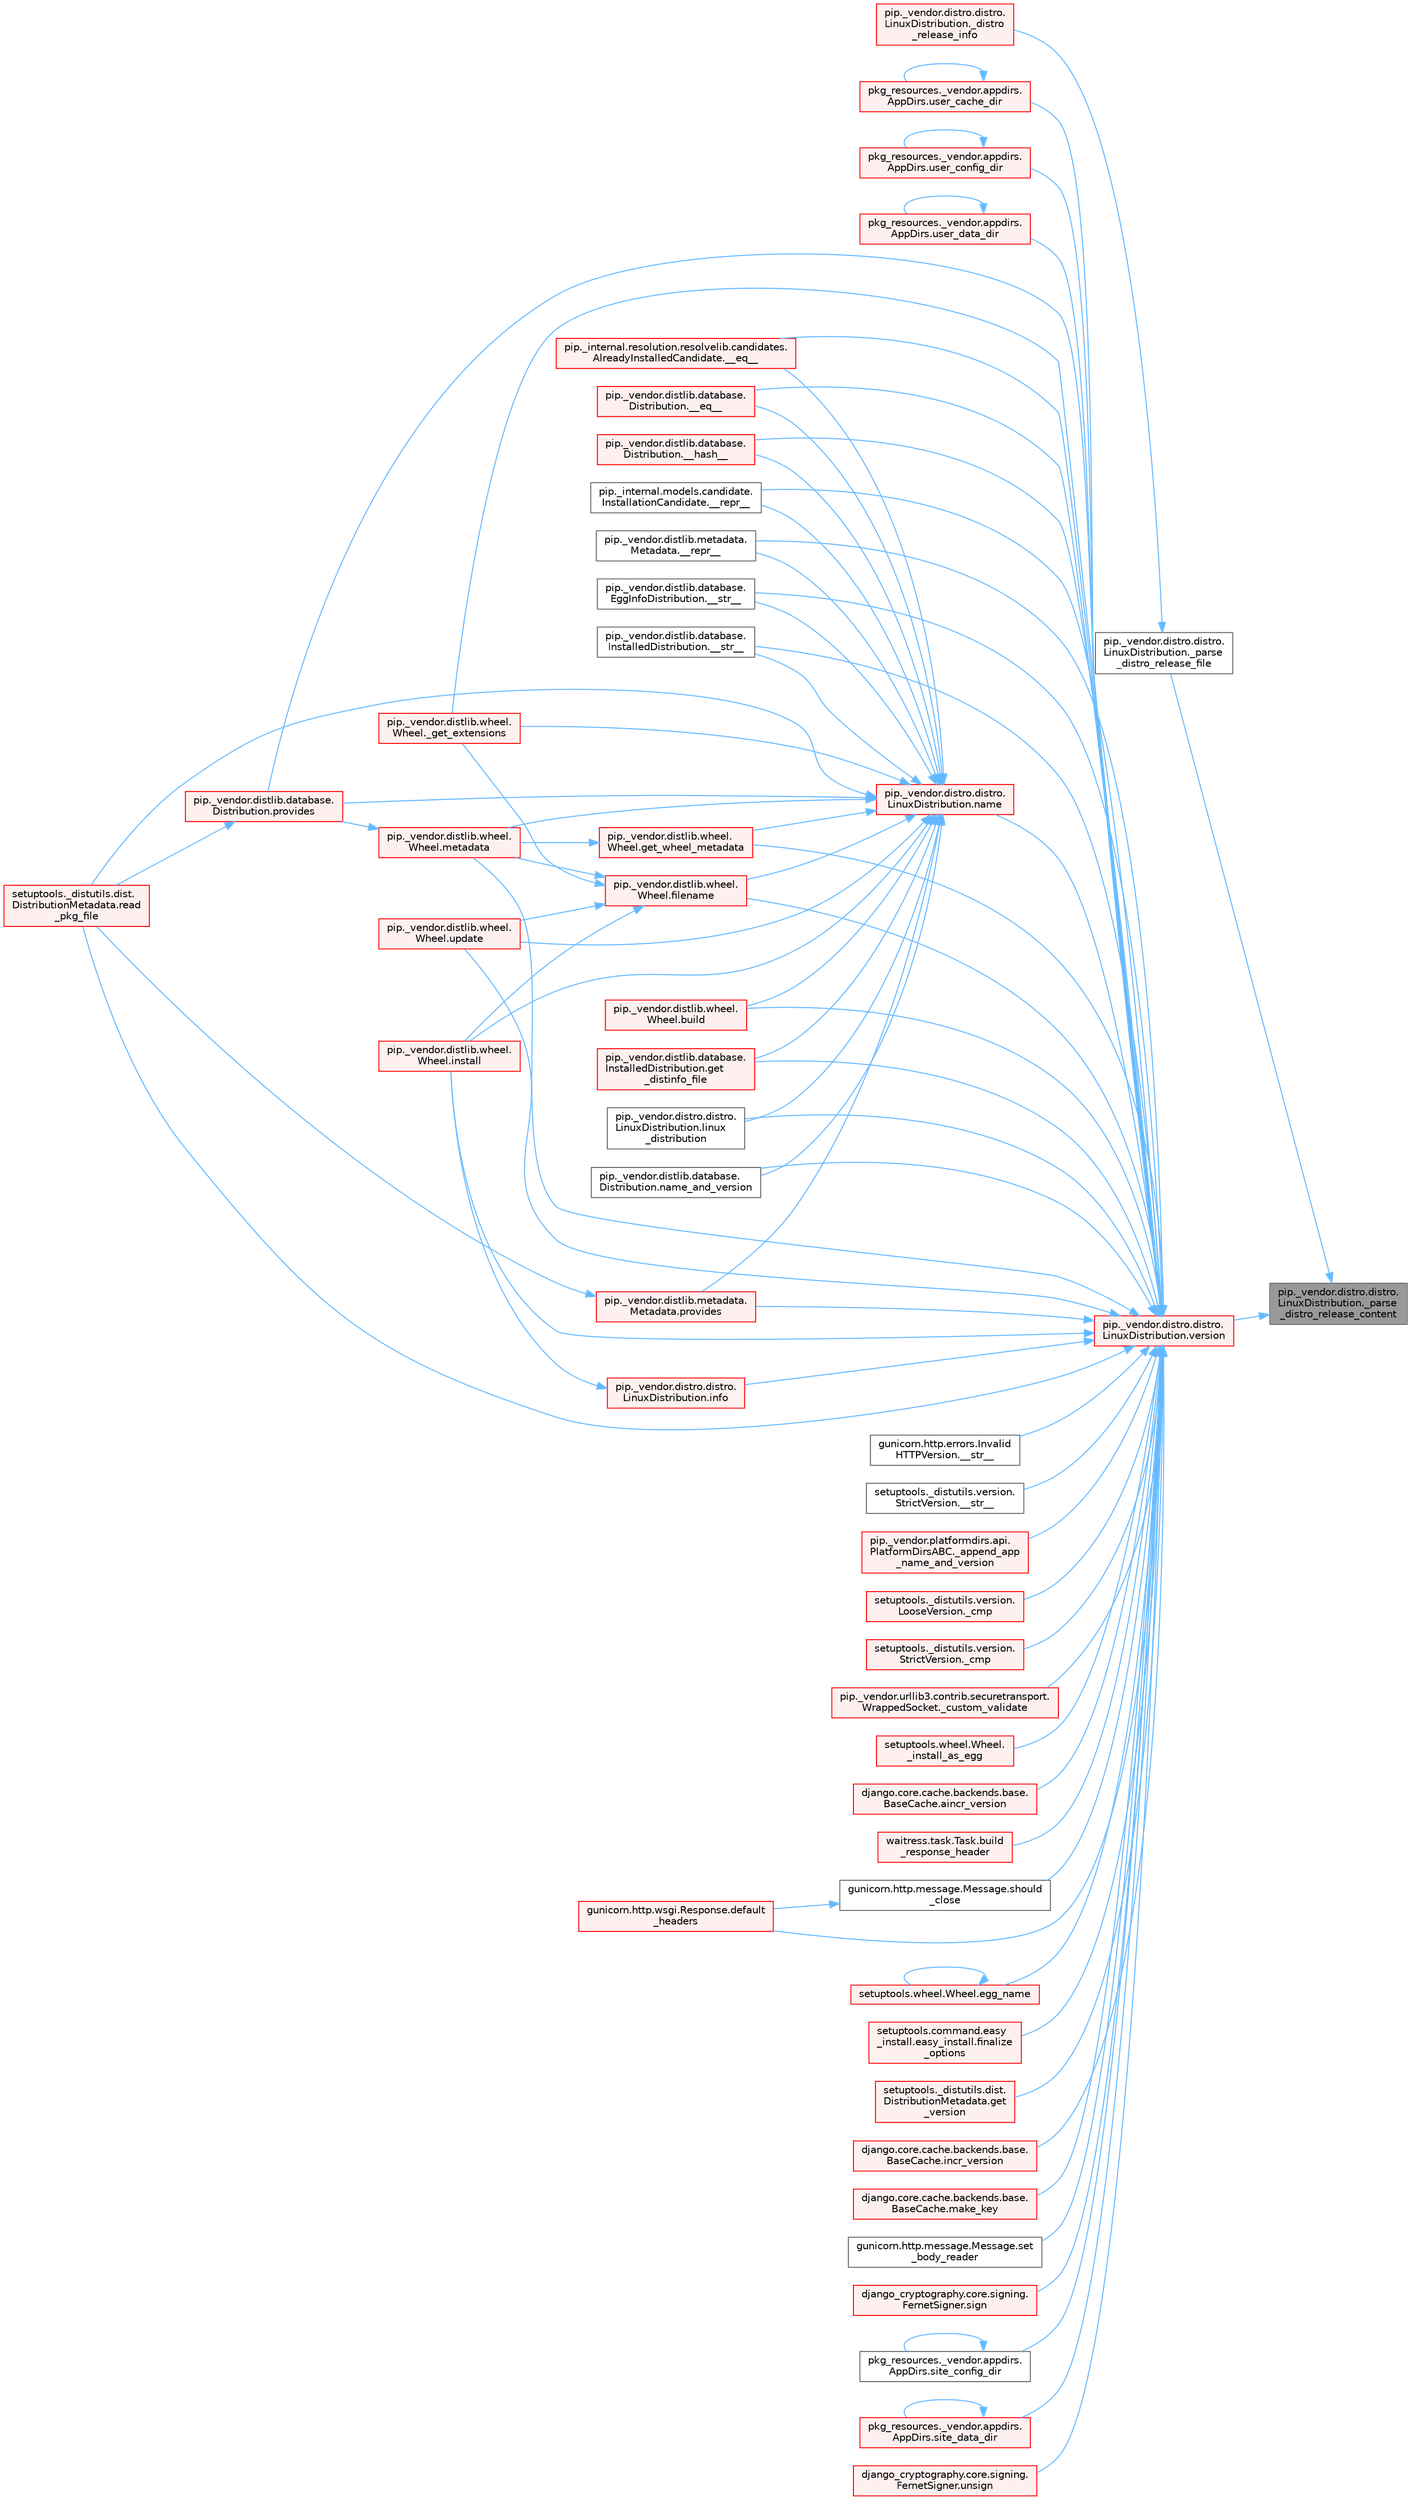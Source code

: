 digraph "pip._vendor.distro.distro.LinuxDistribution._parse_distro_release_content"
{
 // LATEX_PDF_SIZE
  bgcolor="transparent";
  edge [fontname=Helvetica,fontsize=10,labelfontname=Helvetica,labelfontsize=10];
  node [fontname=Helvetica,fontsize=10,shape=box,height=0.2,width=0.4];
  rankdir="RL";
  Node1 [id="Node000001",label="pip._vendor.distro.distro.\lLinuxDistribution._parse\l_distro_release_content",height=0.2,width=0.4,color="gray40", fillcolor="grey60", style="filled", fontcolor="black",tooltip=" "];
  Node1 -> Node2 [id="edge1_Node000001_Node000002",dir="back",color="steelblue1",style="solid",tooltip=" "];
  Node2 [id="Node000002",label="pip._vendor.distro.distro.\lLinuxDistribution._parse\l_distro_release_file",height=0.2,width=0.4,color="grey40", fillcolor="white", style="filled",URL="$classpip_1_1__vendor_1_1distro_1_1distro_1_1_linux_distribution.html#a98b0e561a03c49cb212e45d505034cde",tooltip=" "];
  Node2 -> Node3 [id="edge2_Node000002_Node000003",dir="back",color="steelblue1",style="solid",tooltip=" "];
  Node3 [id="Node000003",label="pip._vendor.distro.distro.\lLinuxDistribution._distro\l_release_info",height=0.2,width=0.4,color="red", fillcolor="#FFF0F0", style="filled",URL="$classpip_1_1__vendor_1_1distro_1_1distro_1_1_linux_distribution.html#a5003f69f1494a495c6fdca7f1e0ef614",tooltip=" "];
  Node1 -> Node3192 [id="edge3_Node000001_Node003192",dir="back",color="steelblue1",style="solid",tooltip=" "];
  Node3192 [id="Node003192",label="pip._vendor.distro.distro.\lLinuxDistribution.version",height=0.2,width=0.4,color="red", fillcolor="#FFF0F0", style="filled",URL="$classpip_1_1__vendor_1_1distro_1_1distro_1_1_linux_distribution.html#a35f4d1557d49774f4cb5c3f52fca0676",tooltip=" "];
  Node3192 -> Node971 [id="edge4_Node003192_Node000971",dir="back",color="steelblue1",style="solid",tooltip=" "];
  Node971 [id="Node000971",label="pip._internal.resolution.resolvelib.candidates.\lAlreadyInstalledCandidate.__eq__",height=0.2,width=0.4,color="red", fillcolor="#FFF0F0", style="filled",URL="$classpip_1_1__internal_1_1resolution_1_1resolvelib_1_1candidates_1_1_already_installed_candidate.html#a94393be14236fb68b64ac2b9f1e89d53",tooltip=" "];
  Node3192 -> Node972 [id="edge5_Node003192_Node000972",dir="back",color="steelblue1",style="solid",tooltip=" "];
  Node972 [id="Node000972",label="pip._vendor.distlib.database.\lDistribution.__eq__",height=0.2,width=0.4,color="red", fillcolor="#FFF0F0", style="filled",URL="$classpip_1_1__vendor_1_1distlib_1_1database_1_1_distribution.html#aba7030b239fad6f8faac6fcb9bec27c2",tooltip=" "];
  Node3192 -> Node986 [id="edge6_Node003192_Node000986",dir="back",color="steelblue1",style="solid",tooltip=" "];
  Node986 [id="Node000986",label="pip._vendor.distlib.database.\lDistribution.__hash__",height=0.2,width=0.4,color="red", fillcolor="#FFF0F0", style="filled",URL="$classpip_1_1__vendor_1_1distlib_1_1database_1_1_distribution.html#af9d117c9909f8cbf07f12c723b145c3b",tooltip=" "];
  Node3192 -> Node263 [id="edge7_Node003192_Node000263",dir="back",color="steelblue1",style="solid",tooltip=" "];
  Node263 [id="Node000263",label="pip._internal.models.candidate.\lInstallationCandidate.__repr__",height=0.2,width=0.4,color="grey40", fillcolor="white", style="filled",URL="$classpip_1_1__internal_1_1models_1_1candidate_1_1_installation_candidate.html#a49ee1c1d2c89b1877a103e615b0b1d0b",tooltip=" "];
  Node3192 -> Node1004 [id="edge8_Node003192_Node001004",dir="back",color="steelblue1",style="solid",tooltip=" "];
  Node1004 [id="Node001004",label="pip._vendor.distlib.metadata.\lMetadata.__repr__",height=0.2,width=0.4,color="grey40", fillcolor="white", style="filled",URL="$classpip_1_1__vendor_1_1distlib_1_1metadata_1_1_metadata.html#a74bb36abb79e822c290a5b685c928143",tooltip=" "];
  Node3192 -> Node2752 [id="edge9_Node003192_Node002752",dir="back",color="steelblue1",style="solid",tooltip=" "];
  Node2752 [id="Node002752",label="gunicorn.http.errors.Invalid\lHTTPVersion.__str__",height=0.2,width=0.4,color="grey40", fillcolor="white", style="filled",URL="$classgunicorn_1_1http_1_1errors_1_1_invalid_h_t_t_p_version.html#a999e842d9532ffbcead19ce2d4a279ba",tooltip=" "];
  Node3192 -> Node1027 [id="edge10_Node003192_Node001027",dir="back",color="steelblue1",style="solid",tooltip=" "];
  Node1027 [id="Node001027",label="pip._vendor.distlib.database.\lEggInfoDistribution.__str__",height=0.2,width=0.4,color="grey40", fillcolor="white", style="filled",URL="$classpip_1_1__vendor_1_1distlib_1_1database_1_1_egg_info_distribution.html#af41b6da57632e98e70bc1048b804289f",tooltip=" "];
  Node3192 -> Node1028 [id="edge11_Node003192_Node001028",dir="back",color="steelblue1",style="solid",tooltip=" "];
  Node1028 [id="Node001028",label="pip._vendor.distlib.database.\lInstalledDistribution.__str__",height=0.2,width=0.4,color="grey40", fillcolor="white", style="filled",URL="$classpip_1_1__vendor_1_1distlib_1_1database_1_1_installed_distribution.html#a3650cd463a3185da518af72cc8ac9411",tooltip=" "];
  Node3192 -> Node2753 [id="edge12_Node003192_Node002753",dir="back",color="steelblue1",style="solid",tooltip=" "];
  Node2753 [id="Node002753",label="setuptools._distutils.version.\lStrictVersion.__str__",height=0.2,width=0.4,color="grey40", fillcolor="white", style="filled",URL="$classsetuptools_1_1__distutils_1_1version_1_1_strict_version.html#a8d088ea2b9ec20a54671c466e9f82d72",tooltip=" "];
  Node3192 -> Node2754 [id="edge13_Node003192_Node002754",dir="back",color="steelblue1",style="solid",tooltip=" "];
  Node2754 [id="Node002754",label="pip._vendor.platformdirs.api.\lPlatformDirsABC._append_app\l_name_and_version",height=0.2,width=0.4,color="red", fillcolor="#FFF0F0", style="filled",URL="$classpip_1_1__vendor_1_1platformdirs_1_1api_1_1_platform_dirs_a_b_c.html#ae786f3f45abba6f0a283b9ccbc98e626",tooltip=" "];
  Node3192 -> Node2784 [id="edge14_Node003192_Node002784",dir="back",color="steelblue1",style="solid",tooltip=" "];
  Node2784 [id="Node002784",label="setuptools._distutils.version.\lLooseVersion._cmp",height=0.2,width=0.4,color="red", fillcolor="#FFF0F0", style="filled",URL="$classsetuptools_1_1__distutils_1_1version_1_1_loose_version.html#ae34a75c3977228cbb3f658b87d7a8302",tooltip=" "];
  Node3192 -> Node2790 [id="edge15_Node003192_Node002790",dir="back",color="steelblue1",style="solid",tooltip=" "];
  Node2790 [id="Node002790",label="setuptools._distutils.version.\lStrictVersion._cmp",height=0.2,width=0.4,color="red", fillcolor="#FFF0F0", style="filled",URL="$classsetuptools_1_1__distutils_1_1version_1_1_strict_version.html#a4ee1ca0787935f5c04b658198e72c56b",tooltip=" "];
  Node3192 -> Node107 [id="edge16_Node003192_Node000107",dir="back",color="steelblue1",style="solid",tooltip=" "];
  Node107 [id="Node000107",label="pip._vendor.urllib3.contrib.securetransport.\lWrappedSocket._custom_validate",height=0.2,width=0.4,color="red", fillcolor="#FFF0F0", style="filled",URL="$classpip_1_1__vendor_1_1urllib3_1_1contrib_1_1securetransport_1_1_wrapped_socket.html#a792d7036b5574cd74ffbf75a1d40e8ea",tooltip=" "];
  Node3192 -> Node582 [id="edge17_Node003192_Node000582",dir="back",color="steelblue1",style="solid",tooltip=" "];
  Node582 [id="Node000582",label="pip._vendor.distlib.wheel.\lWheel._get_extensions",height=0.2,width=0.4,color="red", fillcolor="#FFF0F0", style="filled",URL="$classpip_1_1__vendor_1_1distlib_1_1wheel_1_1_wheel.html#a73a762e18348cb6866fe316c4796fb50",tooltip=" "];
  Node3192 -> Node2717 [id="edge18_Node003192_Node002717",dir="back",color="steelblue1",style="solid",tooltip=" "];
  Node2717 [id="Node002717",label="setuptools.wheel.Wheel.\l_install_as_egg",height=0.2,width=0.4,color="red", fillcolor="#FFF0F0", style="filled",URL="$classsetuptools_1_1wheel_1_1_wheel.html#a90dcd30b57aed6e637f73721a1f89a52",tooltip=" "];
  Node3192 -> Node2791 [id="edge19_Node003192_Node002791",dir="back",color="steelblue1",style="solid",tooltip=" "];
  Node2791 [id="Node002791",label="django.core.cache.backends.base.\lBaseCache.aincr_version",height=0.2,width=0.4,color="red", fillcolor="#FFF0F0", style="filled",URL="$classdjango_1_1core_1_1cache_1_1backends_1_1base_1_1_base_cache.html#a5bdde3e56edd5e24f410210663fe1ae3",tooltip=" "];
  Node3192 -> Node1169 [id="edge20_Node003192_Node001169",dir="back",color="steelblue1",style="solid",tooltip=" "];
  Node1169 [id="Node001169",label="pip._vendor.distlib.wheel.\lWheel.build",height=0.2,width=0.4,color="red", fillcolor="#FFF0F0", style="filled",URL="$classpip_1_1__vendor_1_1distlib_1_1wheel_1_1_wheel.html#ac210c34fbaf3d638f1aef7af5627e002",tooltip=" "];
  Node3192 -> Node2793 [id="edge21_Node003192_Node002793",dir="back",color="steelblue1",style="solid",tooltip=" "];
  Node2793 [id="Node002793",label="waitress.task.Task.build\l_response_header",height=0.2,width=0.4,color="red", fillcolor="#FFF0F0", style="filled",URL="$classwaitress_1_1task_1_1_task.html#a4f20433be6bea4c797bfeb62408b997e",tooltip=" "];
  Node3192 -> Node2795 [id="edge22_Node003192_Node002795",dir="back",color="steelblue1",style="solid",tooltip=" "];
  Node2795 [id="Node002795",label="gunicorn.http.wsgi.Response.default\l_headers",height=0.2,width=0.4,color="red", fillcolor="#FFF0F0", style="filled",URL="$classgunicorn_1_1http_1_1wsgi_1_1_response.html#ae615d5cc5b4aac5adc56ef0e39c42d37",tooltip=" "];
  Node3192 -> Node2720 [id="edge23_Node003192_Node002720",dir="back",color="steelblue1",style="solid",tooltip=" "];
  Node2720 [id="Node002720",label="setuptools.wheel.Wheel.egg_name",height=0.2,width=0.4,color="red", fillcolor="#FFF0F0", style="filled",URL="$classsetuptools_1_1wheel_1_1_wheel.html#ace57f96c61bc47f5ea2d223184a533f0",tooltip=" "];
  Node2720 -> Node2720 [id="edge24_Node002720_Node002720",dir="back",color="steelblue1",style="solid",tooltip=" "];
  Node3192 -> Node2257 [id="edge25_Node003192_Node002257",dir="back",color="steelblue1",style="solid",tooltip=" "];
  Node2257 [id="Node002257",label="pip._vendor.distlib.wheel.\lWheel.filename",height=0.2,width=0.4,color="red", fillcolor="#FFF0F0", style="filled",URL="$classpip_1_1__vendor_1_1distlib_1_1wheel_1_1_wheel.html#a396687a6caff7584126f2dec111900fd",tooltip=" "];
  Node2257 -> Node582 [id="edge26_Node002257_Node000582",dir="back",color="steelblue1",style="solid",tooltip=" "];
  Node2257 -> Node598 [id="edge27_Node002257_Node000598",dir="back",color="steelblue1",style="solid",tooltip=" "];
  Node598 [id="Node000598",label="pip._vendor.distlib.wheel.\lWheel.install",height=0.2,width=0.4,color="red", fillcolor="#FFF0F0", style="filled",URL="$classpip_1_1__vendor_1_1distlib_1_1wheel_1_1_wheel.html#a2d42ca18eda62d320111afef46504f5c",tooltip=" "];
  Node2257 -> Node606 [id="edge28_Node002257_Node000606",dir="back",color="steelblue1",style="solid",tooltip=" "];
  Node606 [id="Node000606",label="pip._vendor.distlib.wheel.\lWheel.metadata",height=0.2,width=0.4,color="red", fillcolor="#FFF0F0", style="filled",URL="$classpip_1_1__vendor_1_1distlib_1_1wheel_1_1_wheel.html#a9e567ddb3165e2b2bdb2c358774b32a6",tooltip=" "];
  Node606 -> Node2368 [id="edge29_Node000606_Node002368",dir="back",color="steelblue1",style="solid",tooltip=" "];
  Node2368 [id="Node002368",label="pip._vendor.distlib.database.\lDistribution.provides",height=0.2,width=0.4,color="red", fillcolor="#FFF0F0", style="filled",URL="$classpip_1_1__vendor_1_1distlib_1_1database_1_1_distribution.html#a4de0a18091046a76d9f6e2c424a50f7a",tooltip=" "];
  Node2368 -> Node632 [id="edge30_Node002368_Node000632",dir="back",color="steelblue1",style="solid",tooltip=" "];
  Node632 [id="Node000632",label="setuptools._distutils.dist.\lDistributionMetadata.read\l_pkg_file",height=0.2,width=0.4,color="red", fillcolor="#FFF0F0", style="filled",URL="$classsetuptools_1_1__distutils_1_1dist_1_1_distribution_metadata.html#a7efe01ce942992105bfa0866706a2f20",tooltip=" "];
  Node2257 -> Node1682 [id="edge31_Node002257_Node001682",dir="back",color="steelblue1",style="solid",tooltip=" "];
  Node1682 [id="Node001682",label="pip._vendor.distlib.wheel.\lWheel.update",height=0.2,width=0.4,color="red", fillcolor="#FFF0F0", style="filled",URL="$classpip_1_1__vendor_1_1distlib_1_1wheel_1_1_wheel.html#af0fa6892c3a4e935a5ff2887f80b14ff",tooltip=" "];
  Node3192 -> Node2800 [id="edge32_Node003192_Node002800",dir="back",color="steelblue1",style="solid",tooltip=" "];
  Node2800 [id="Node002800",label="setuptools.command.easy\l_install.easy_install.finalize\l_options",height=0.2,width=0.4,color="red", fillcolor="#FFF0F0", style="filled",URL="$classsetuptools_1_1command_1_1easy__install_1_1easy__install.html#a66bc28801c39ae65342cc621450d91d6",tooltip=" "];
  Node3192 -> Node1708 [id="edge33_Node003192_Node001708",dir="back",color="steelblue1",style="solid",tooltip=" "];
  Node1708 [id="Node001708",label="pip._vendor.distlib.database.\lInstalledDistribution.get\l_distinfo_file",height=0.2,width=0.4,color="red", fillcolor="#FFF0F0", style="filled",URL="$classpip_1_1__vendor_1_1distlib_1_1database_1_1_installed_distribution.html#a7be4b7ee5a90583117a35ee60ea24ced",tooltip=" "];
  Node3192 -> Node2801 [id="edge34_Node003192_Node002801",dir="back",color="steelblue1",style="solid",tooltip=" "];
  Node2801 [id="Node002801",label="setuptools._distutils.dist.\lDistributionMetadata.get\l_version",height=0.2,width=0.4,color="red", fillcolor="#FFF0F0", style="filled",URL="$classsetuptools_1_1__distutils_1_1dist_1_1_distribution_metadata.html#a1eca2b8a7cf2a75288edcc6055d3e28a",tooltip=" "];
  Node3192 -> Node2299 [id="edge35_Node003192_Node002299",dir="back",color="steelblue1",style="solid",tooltip=" "];
  Node2299 [id="Node002299",label="pip._vendor.distlib.wheel.\lWheel.get_wheel_metadata",height=0.2,width=0.4,color="red", fillcolor="#FFF0F0", style="filled",URL="$classpip_1_1__vendor_1_1distlib_1_1wheel_1_1_wheel.html#a66d906d4f1bf156d6c61f9265f2d34f2",tooltip=" "];
  Node2299 -> Node606 [id="edge36_Node002299_Node000606",dir="back",color="steelblue1",style="solid",tooltip=" "];
  Node3192 -> Node522 [id="edge37_Node003192_Node000522",dir="back",color="steelblue1",style="solid",tooltip=" "];
  Node522 [id="Node000522",label="django.core.cache.backends.base.\lBaseCache.incr_version",height=0.2,width=0.4,color="red", fillcolor="#FFF0F0", style="filled",URL="$classdjango_1_1core_1_1cache_1_1backends_1_1base_1_1_base_cache.html#a3ac7d74ffcfca67e2afee86ecf858b34",tooltip=" "];
  Node3192 -> Node6 [id="edge38_Node003192_Node000006",dir="back",color="steelblue1",style="solid",tooltip=" "];
  Node6 [id="Node000006",label="pip._vendor.distro.distro.\lLinuxDistribution.info",height=0.2,width=0.4,color="red", fillcolor="#FFF0F0", style="filled",URL="$classpip_1_1__vendor_1_1distro_1_1distro_1_1_linux_distribution.html#a006af842ff29a5797a718d5b6f853c95",tooltip=" "];
  Node6 -> Node598 [id="edge39_Node000006_Node000598",dir="back",color="steelblue1",style="solid",tooltip=" "];
  Node3192 -> Node598 [id="edge40_Node003192_Node000598",dir="back",color="steelblue1",style="solid",tooltip=" "];
  Node3192 -> Node2330 [id="edge41_Node003192_Node002330",dir="back",color="steelblue1",style="solid",tooltip=" "];
  Node2330 [id="Node002330",label="pip._vendor.distro.distro.\lLinuxDistribution.linux\l_distribution",height=0.2,width=0.4,color="grey40", fillcolor="white", style="filled",URL="$classpip_1_1__vendor_1_1distro_1_1distro_1_1_linux_distribution.html#a3babc6762bf16e331f59bf3b90d820ee",tooltip=" "];
  Node3192 -> Node2802 [id="edge42_Node003192_Node002802",dir="back",color="steelblue1",style="solid",tooltip=" "];
  Node2802 [id="Node002802",label="django.core.cache.backends.base.\lBaseCache.make_key",height=0.2,width=0.4,color="red", fillcolor="#FFF0F0", style="filled",URL="$classdjango_1_1core_1_1cache_1_1backends_1_1base_1_1_base_cache.html#a5f0fc765671e4fe6607242a26c62c4ba",tooltip=" "];
  Node3192 -> Node606 [id="edge43_Node003192_Node000606",dir="back",color="steelblue1",style="solid",tooltip=" "];
  Node3192 -> Node2846 [id="edge44_Node003192_Node002846",dir="back",color="steelblue1",style="solid",tooltip=" "];
  Node2846 [id="Node002846",label="pip._vendor.distro.distro.\lLinuxDistribution.name",height=0.2,width=0.4,color="red", fillcolor="#FFF0F0", style="filled",URL="$classpip_1_1__vendor_1_1distro_1_1distro_1_1_linux_distribution.html#a0f30009e5f86e89a27bd187e8a759e32",tooltip=" "];
  Node2846 -> Node971 [id="edge45_Node002846_Node000971",dir="back",color="steelblue1",style="solid",tooltip=" "];
  Node2846 -> Node972 [id="edge46_Node002846_Node000972",dir="back",color="steelblue1",style="solid",tooltip=" "];
  Node2846 -> Node986 [id="edge47_Node002846_Node000986",dir="back",color="steelblue1",style="solid",tooltip=" "];
  Node2846 -> Node263 [id="edge48_Node002846_Node000263",dir="back",color="steelblue1",style="solid",tooltip=" "];
  Node2846 -> Node1004 [id="edge49_Node002846_Node001004",dir="back",color="steelblue1",style="solid",tooltip=" "];
  Node2846 -> Node1027 [id="edge50_Node002846_Node001027",dir="back",color="steelblue1",style="solid",tooltip=" "];
  Node2846 -> Node1028 [id="edge51_Node002846_Node001028",dir="back",color="steelblue1",style="solid",tooltip=" "];
  Node2846 -> Node582 [id="edge52_Node002846_Node000582",dir="back",color="steelblue1",style="solid",tooltip=" "];
  Node2846 -> Node1169 [id="edge53_Node002846_Node001169",dir="back",color="steelblue1",style="solid",tooltip=" "];
  Node2846 -> Node2257 [id="edge54_Node002846_Node002257",dir="back",color="steelblue1",style="solid",tooltip=" "];
  Node2846 -> Node1708 [id="edge55_Node002846_Node001708",dir="back",color="steelblue1",style="solid",tooltip=" "];
  Node2846 -> Node2299 [id="edge56_Node002846_Node002299",dir="back",color="steelblue1",style="solid",tooltip=" "];
  Node2846 -> Node598 [id="edge57_Node002846_Node000598",dir="back",color="steelblue1",style="solid",tooltip=" "];
  Node2846 -> Node2330 [id="edge58_Node002846_Node002330",dir="back",color="steelblue1",style="solid",tooltip=" "];
  Node2846 -> Node606 [id="edge59_Node002846_Node000606",dir="back",color="steelblue1",style="solid",tooltip=" "];
  Node2846 -> Node2343 [id="edge60_Node002846_Node002343",dir="back",color="steelblue1",style="solid",tooltip=" "];
  Node2343 [id="Node002343",label="pip._vendor.distlib.database.\lDistribution.name_and_version",height=0.2,width=0.4,color="grey40", fillcolor="white", style="filled",URL="$classpip_1_1__vendor_1_1distlib_1_1database_1_1_distribution.html#a2241c5256fd247c1fa728b0aef0289ee",tooltip=" "];
  Node2846 -> Node2368 [id="edge61_Node002846_Node002368",dir="back",color="steelblue1",style="solid",tooltip=" "];
  Node2846 -> Node2373 [id="edge62_Node002846_Node002373",dir="back",color="steelblue1",style="solid",tooltip=" "];
  Node2373 [id="Node002373",label="pip._vendor.distlib.metadata.\lMetadata.provides",height=0.2,width=0.4,color="red", fillcolor="#FFF0F0", style="filled",URL="$classpip_1_1__vendor_1_1distlib_1_1metadata_1_1_metadata.html#ae53753d7d2db182469e417659e3d3d2f",tooltip=" "];
  Node2373 -> Node632 [id="edge63_Node002373_Node000632",dir="back",color="steelblue1",style="solid",tooltip=" "];
  Node2846 -> Node632 [id="edge64_Node002846_Node000632",dir="back",color="steelblue1",style="solid",tooltip=" "];
  Node2846 -> Node1682 [id="edge65_Node002846_Node001682",dir="back",color="steelblue1",style="solid",tooltip=" "];
  Node3192 -> Node2343 [id="edge66_Node003192_Node002343",dir="back",color="steelblue1",style="solid",tooltip=" "];
  Node3192 -> Node2368 [id="edge67_Node003192_Node002368",dir="back",color="steelblue1",style="solid",tooltip=" "];
  Node3192 -> Node2373 [id="edge68_Node003192_Node002373",dir="back",color="steelblue1",style="solid",tooltip=" "];
  Node3192 -> Node632 [id="edge69_Node003192_Node000632",dir="back",color="steelblue1",style="solid",tooltip=" "];
  Node3192 -> Node2847 [id="edge70_Node003192_Node002847",dir="back",color="steelblue1",style="solid",tooltip=" "];
  Node2847 [id="Node002847",label="gunicorn.http.message.Message.set\l_body_reader",height=0.2,width=0.4,color="grey40", fillcolor="white", style="filled",URL="$classgunicorn_1_1http_1_1message_1_1_message.html#aef68376778a5f5000498cd026c7e8abe",tooltip=" "];
  Node3192 -> Node2848 [id="edge71_Node003192_Node002848",dir="back",color="steelblue1",style="solid",tooltip=" "];
  Node2848 [id="Node002848",label="gunicorn.http.message.Message.should\l_close",height=0.2,width=0.4,color="grey40", fillcolor="white", style="filled",URL="$classgunicorn_1_1http_1_1message_1_1_message.html#af586cb1560b5475169335d26b9115505",tooltip=" "];
  Node2848 -> Node2795 [id="edge72_Node002848_Node002795",dir="back",color="steelblue1",style="solid",tooltip=" "];
  Node3192 -> Node1411 [id="edge73_Node003192_Node001411",dir="back",color="steelblue1",style="solid",tooltip=" "];
  Node1411 [id="Node001411",label="django_cryptography.core.signing.\lFernetSigner.sign",height=0.2,width=0.4,color="red", fillcolor="#FFF0F0", style="filled",URL="$classdjango__cryptography_1_1core_1_1signing_1_1_fernet_signer.html#a87f18cb8562e42bba62a7f8df8ad7ecc",tooltip=" "];
  Node3192 -> Node2849 [id="edge74_Node003192_Node002849",dir="back",color="steelblue1",style="solid",tooltip=" "];
  Node2849 [id="Node002849",label="pkg_resources._vendor.appdirs.\lAppDirs.site_config_dir",height=0.2,width=0.4,color="grey40", fillcolor="white", style="filled",URL="$classpkg__resources_1_1__vendor_1_1appdirs_1_1_app_dirs.html#a434871017325efdc79196ea1039d5666",tooltip=" "];
  Node2849 -> Node2849 [id="edge75_Node002849_Node002849",dir="back",color="steelblue1",style="solid",tooltip=" "];
  Node3192 -> Node2850 [id="edge76_Node003192_Node002850",dir="back",color="steelblue1",style="solid",tooltip=" "];
  Node2850 [id="Node002850",label="pkg_resources._vendor.appdirs.\lAppDirs.site_data_dir",height=0.2,width=0.4,color="red", fillcolor="#FFF0F0", style="filled",URL="$classpkg__resources_1_1__vendor_1_1appdirs_1_1_app_dirs.html#aa0f93c1b97308980b1e640e9f23e5a81",tooltip=" "];
  Node2850 -> Node2850 [id="edge77_Node002850_Node002850",dir="back",color="steelblue1",style="solid",tooltip=" "];
  Node3192 -> Node1415 [id="edge78_Node003192_Node001415",dir="back",color="steelblue1",style="solid",tooltip=" "];
  Node1415 [id="Node001415",label="django_cryptography.core.signing.\lFernetSigner.unsign",height=0.2,width=0.4,color="red", fillcolor="#FFF0F0", style="filled",URL="$classdjango__cryptography_1_1core_1_1signing_1_1_fernet_signer.html#a11875307742f3cc186c5baf436a20440",tooltip=" "];
  Node3192 -> Node1682 [id="edge79_Node003192_Node001682",dir="back",color="steelblue1",style="solid",tooltip=" "];
  Node3192 -> Node2851 [id="edge80_Node003192_Node002851",dir="back",color="steelblue1",style="solid",tooltip=" "];
  Node2851 [id="Node002851",label="pkg_resources._vendor.appdirs.\lAppDirs.user_cache_dir",height=0.2,width=0.4,color="red", fillcolor="#FFF0F0", style="filled",URL="$classpkg__resources_1_1__vendor_1_1appdirs_1_1_app_dirs.html#a69791d9eaf84c7dae75102ecf6de60e8",tooltip=" "];
  Node2851 -> Node2851 [id="edge81_Node002851_Node002851",dir="back",color="steelblue1",style="solid",tooltip=" "];
  Node3192 -> Node2852 [id="edge82_Node003192_Node002852",dir="back",color="steelblue1",style="solid",tooltip=" "];
  Node2852 [id="Node002852",label="pkg_resources._vendor.appdirs.\lAppDirs.user_config_dir",height=0.2,width=0.4,color="red", fillcolor="#FFF0F0", style="filled",URL="$classpkg__resources_1_1__vendor_1_1appdirs_1_1_app_dirs.html#ac3d0f5c8bb8e7976622c0109a3f625f5",tooltip=" "];
  Node2852 -> Node2852 [id="edge83_Node002852_Node002852",dir="back",color="steelblue1",style="solid",tooltip=" "];
  Node3192 -> Node2853 [id="edge84_Node003192_Node002853",dir="back",color="steelblue1",style="solid",tooltip=" "];
  Node2853 [id="Node002853",label="pkg_resources._vendor.appdirs.\lAppDirs.user_data_dir",height=0.2,width=0.4,color="red", fillcolor="#FFF0F0", style="filled",URL="$classpkg__resources_1_1__vendor_1_1appdirs_1_1_app_dirs.html#a41b3853b4bfc26382084ebd3e411da3a",tooltip=" "];
  Node2853 -> Node2853 [id="edge85_Node002853_Node002853",dir="back",color="steelblue1",style="solid",tooltip=" "];
}
